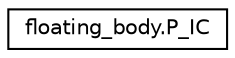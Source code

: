 digraph "Graphical Class Hierarchy"
{
 // LATEX_PDF_SIZE
  edge [fontname="Helvetica",fontsize="10",labelfontname="Helvetica",labelfontsize="10"];
  node [fontname="Helvetica",fontsize="10",shape=record];
  rankdir="LR";
  Node0 [label="floating_body.P_IC",height=0.2,width=0.4,color="black", fillcolor="white", style="filled",URL="$classfloating__body_1_1P__IC.html",tooltip=" "];
}
